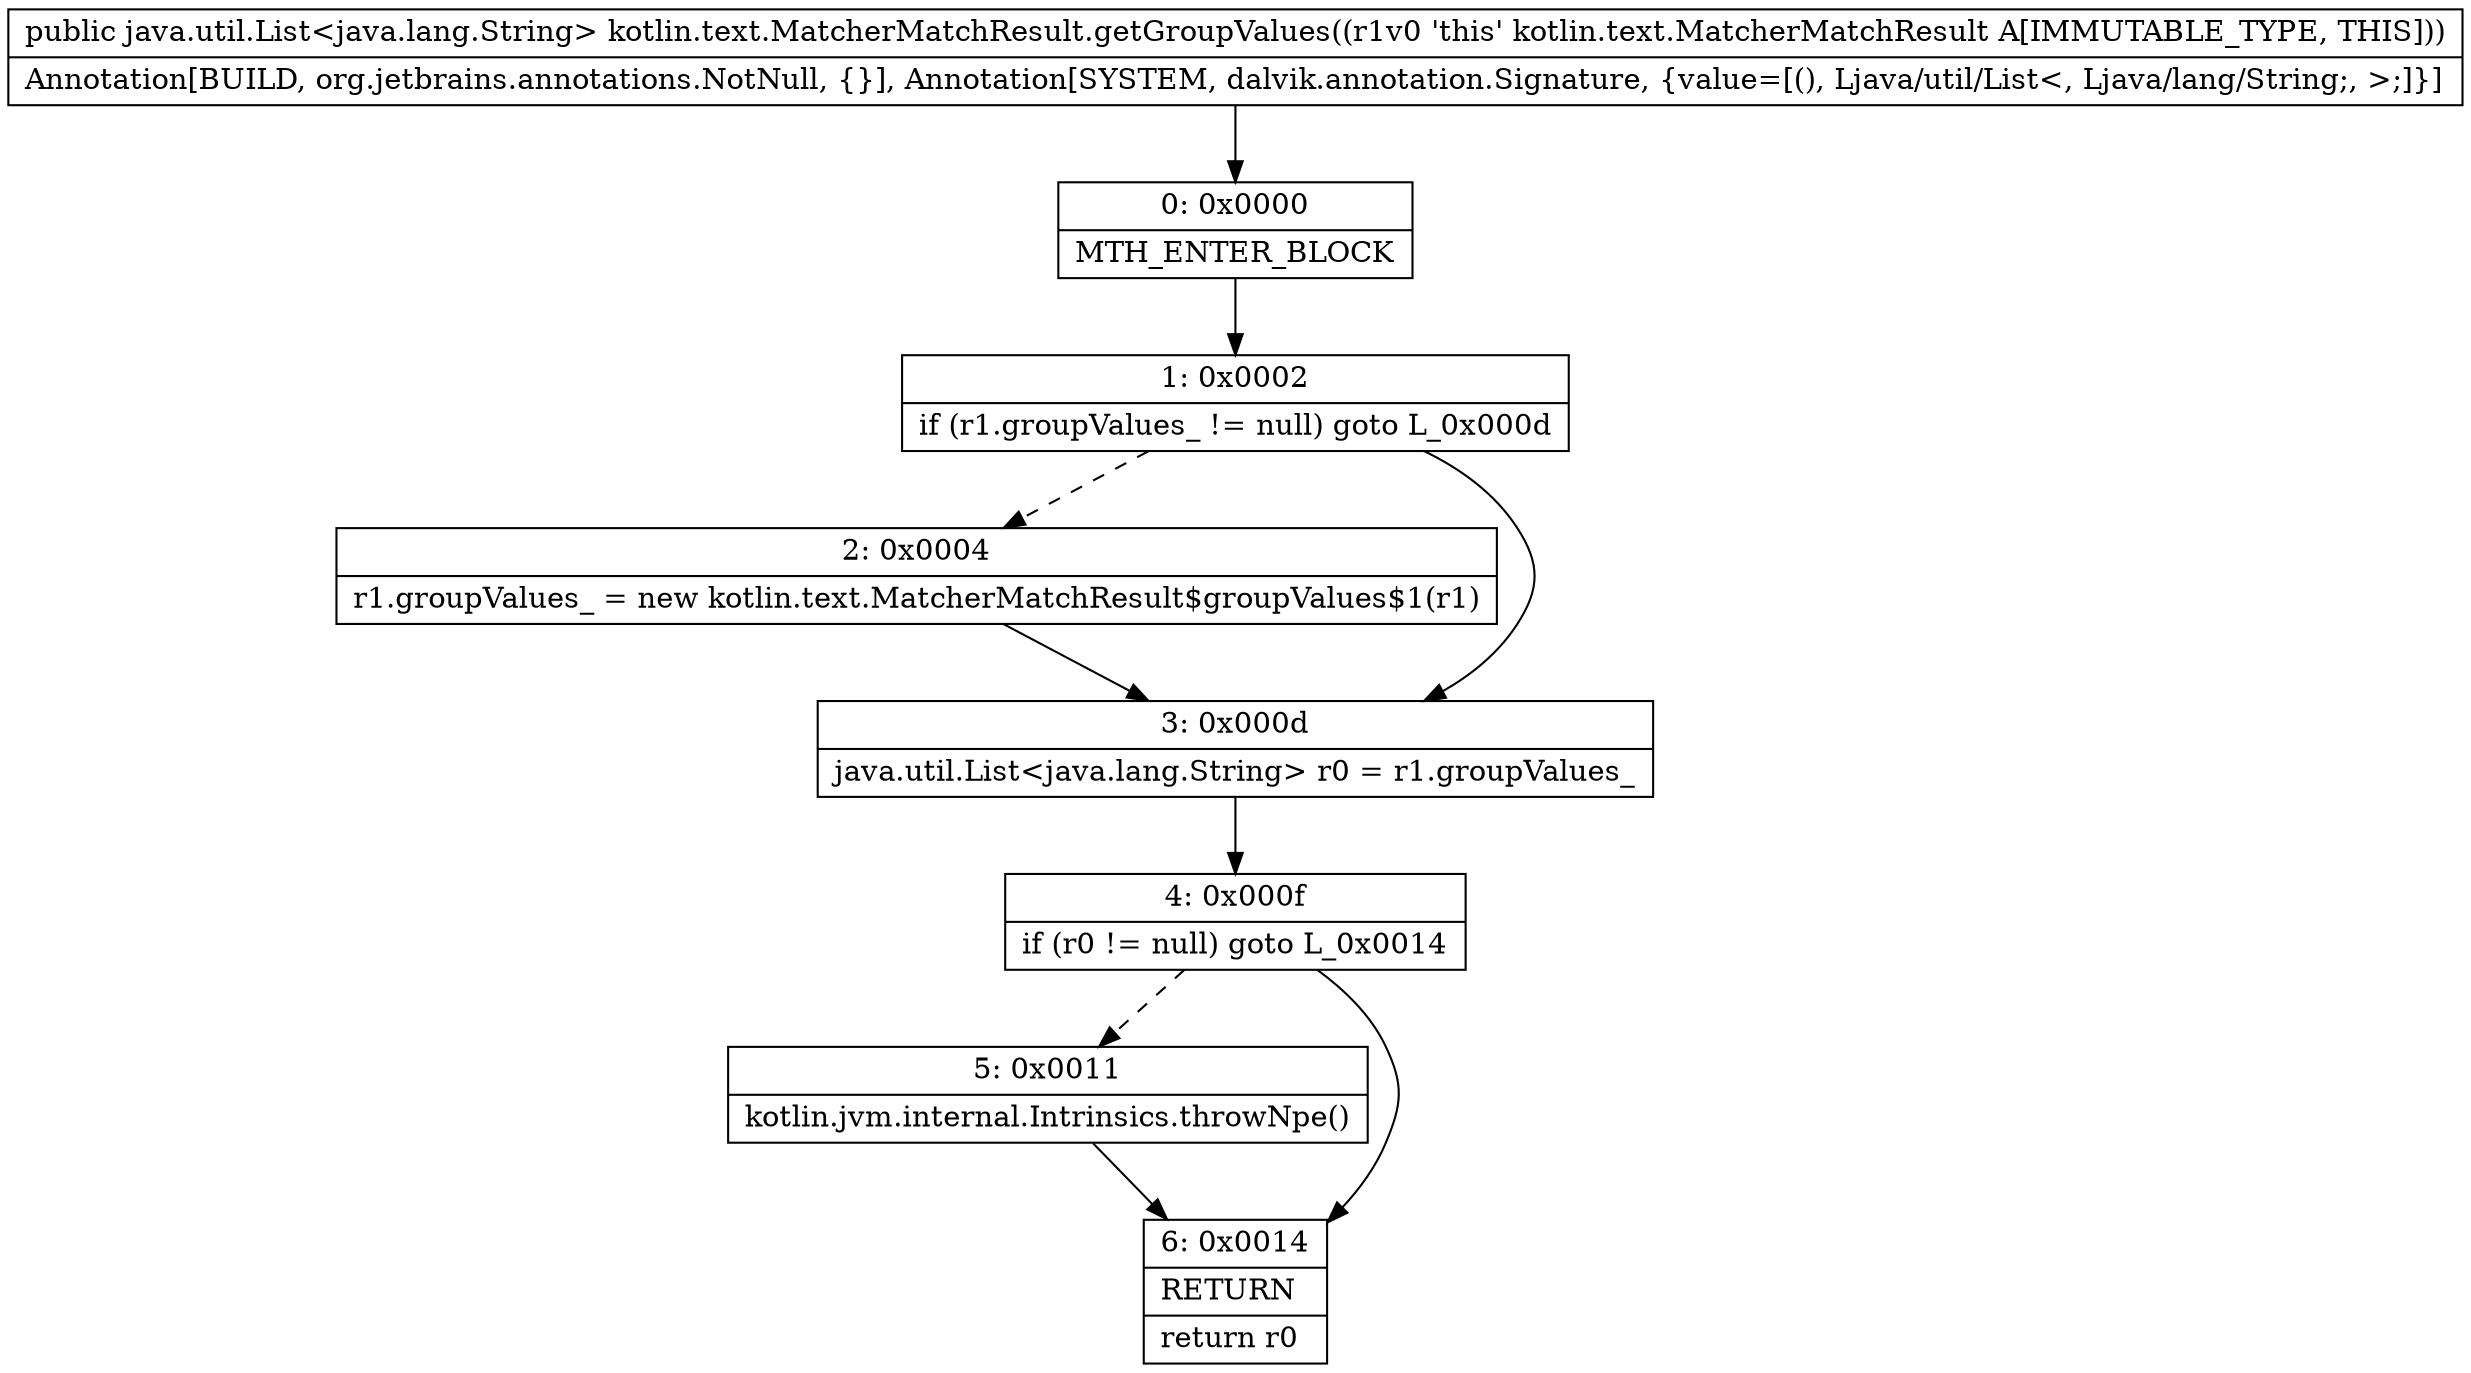 digraph "CFG forkotlin.text.MatcherMatchResult.getGroupValues()Ljava\/util\/List;" {
Node_0 [shape=record,label="{0\:\ 0x0000|MTH_ENTER_BLOCK\l}"];
Node_1 [shape=record,label="{1\:\ 0x0002|if (r1.groupValues_ != null) goto L_0x000d\l}"];
Node_2 [shape=record,label="{2\:\ 0x0004|r1.groupValues_ = new kotlin.text.MatcherMatchResult$groupValues$1(r1)\l}"];
Node_3 [shape=record,label="{3\:\ 0x000d|java.util.List\<java.lang.String\> r0 = r1.groupValues_\l}"];
Node_4 [shape=record,label="{4\:\ 0x000f|if (r0 != null) goto L_0x0014\l}"];
Node_5 [shape=record,label="{5\:\ 0x0011|kotlin.jvm.internal.Intrinsics.throwNpe()\l}"];
Node_6 [shape=record,label="{6\:\ 0x0014|RETURN\l|return r0\l}"];
MethodNode[shape=record,label="{public java.util.List\<java.lang.String\> kotlin.text.MatcherMatchResult.getGroupValues((r1v0 'this' kotlin.text.MatcherMatchResult A[IMMUTABLE_TYPE, THIS]))  | Annotation[BUILD, org.jetbrains.annotations.NotNull, \{\}], Annotation[SYSTEM, dalvik.annotation.Signature, \{value=[(), Ljava\/util\/List\<, Ljava\/lang\/String;, \>;]\}]\l}"];
MethodNode -> Node_0;
Node_0 -> Node_1;
Node_1 -> Node_2[style=dashed];
Node_1 -> Node_3;
Node_2 -> Node_3;
Node_3 -> Node_4;
Node_4 -> Node_5[style=dashed];
Node_4 -> Node_6;
Node_5 -> Node_6;
}

